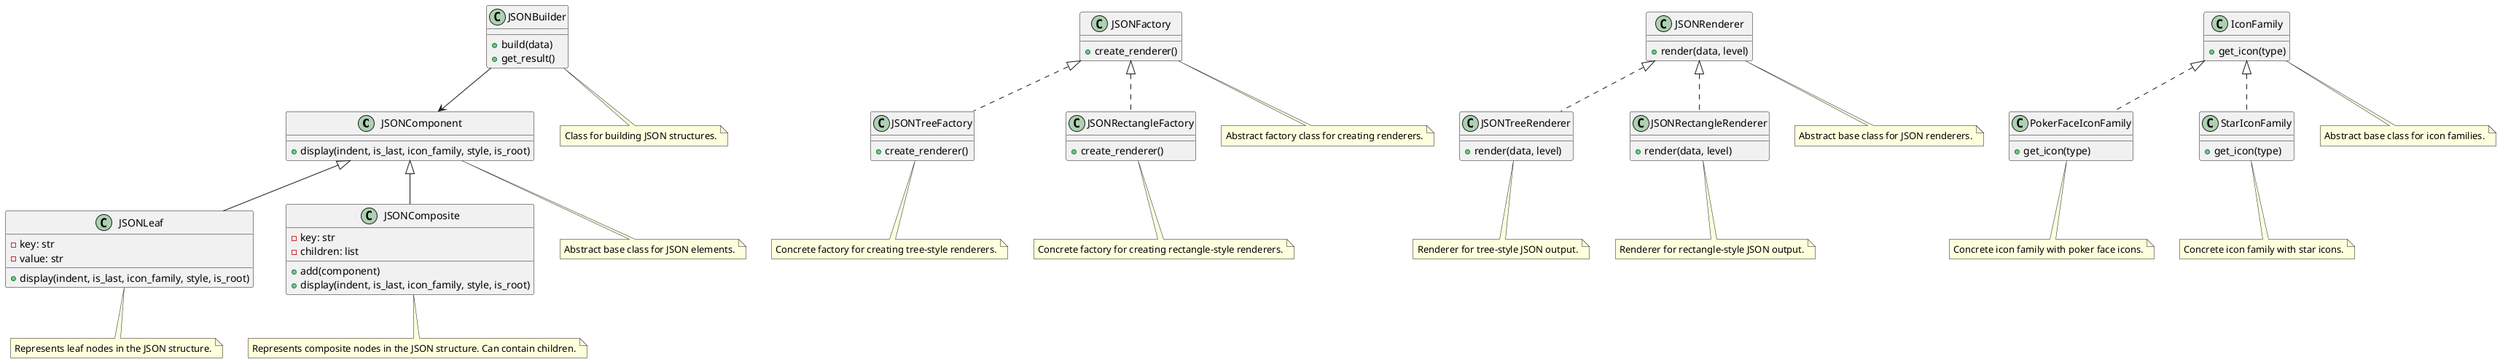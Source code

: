 @startuml
class JSONComponent {
    +display(indent, is_last, icon_family, style, is_root)
}

class JSONLeaf {
    -key: str
    -value: str
    +display(indent, is_last, icon_family, style, is_root)
}

class JSONComposite {
    -key: str
    -children: list
    +add(component)
    +display(indent, is_last, icon_family, style, is_root)
}

JSONComponent <|-- JSONLeaf
JSONComponent <|-- JSONComposite

class JSONFactory {
    +create_renderer()
}

class JSONTreeFactory {
    +create_renderer()
}

class JSONRectangleFactory {
    +create_renderer()
}

JSONFactory <|.. JSONTreeFactory
JSONFactory <|.. JSONRectangleFactory

class JSONRenderer {
    +render(data, level)
}

class JSONTreeRenderer {
    +render(data, level)
}

class JSONRectangleRenderer {
    +render(data, level)
}

JSONRenderer <|.. JSONTreeRenderer
JSONRenderer <|.. JSONRectangleRenderer

class IconFamily {
    +get_icon(type)
}

class PokerFaceIconFamily {
    +get_icon(type)
}

class StarIconFamily {
    +get_icon(type)
}

IconFamily <|.. PokerFaceIconFamily
IconFamily <|.. StarIconFamily

class JSONBuilder {
    +build(data)
    +get_result()
}

JSONBuilder --> JSONComponent

note "Represents leaf nodes in the JSON structure." as N1
note "Represents composite nodes in the JSON structure. Can contain children." as N2
note "Abstract base class for JSON elements." as N3
note "Abstract factory class for creating renderers." as N4
note "Concrete factory for creating tree-style renderers." as N5
note "Concrete factory for creating rectangle-style renderers." as N6
note "Abstract base class for JSON renderers." as N7
note "Renderer for tree-style JSON output." as N8
note "Renderer for rectangle-style JSON output." as N9
note "Abstract base class for icon families." as N10
note "Concrete icon family with poker face icons." as N11
note "Concrete icon family with star icons." as N12
note "Class for building JSON structures." as N13

JSONLeaf .. N1
JSONComposite .. N2
JSONComponent .. N3
JSONFactory .. N4
JSONTreeFactory .. N5
JSONRectangleFactory .. N6
JSONRenderer .. N7
JSONTreeRenderer .. N8
JSONRectangleRenderer .. N9
IconFamily .. N10
PokerFaceIconFamily .. N11
StarIconFamily .. N12
JSONBuilder .. N13

@enduml
